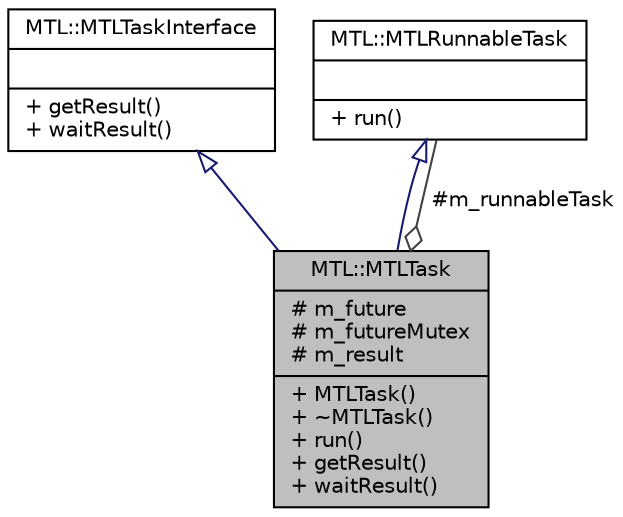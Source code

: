 digraph "MTL::MTLTask"
{
 // LATEX_PDF_SIZE
  edge [fontname="Helvetica",fontsize="10",labelfontname="Helvetica",labelfontsize="10"];
  node [fontname="Helvetica",fontsize="10",shape=record];
  Node1 [label="{MTL::MTLTask\n|# m_future\l# m_futureMutex\l# m_result\l|+ MTLTask()\l+ ~MTLTask()\l+ run()\l+ getResult()\l+ waitResult()\l}",height=0.2,width=0.4,color="black", fillcolor="grey75", style="filled", fontcolor="black",tooltip="The Class that represent a task."];
  Node2 -> Node1 [dir="back",color="midnightblue",fontsize="10",style="solid",arrowtail="onormal"];
  Node2 [label="{MTL::MTLTaskInterface\n||+ getResult()\l+ waitResult()\l}",height=0.2,width=0.4,color="black", fillcolor="white", style="filled",URL="$d5/d46/classMTL_1_1MTLTaskInterface.html",tooltip="The MTLTaskInterface Interface Class."];
  Node3 -> Node1 [dir="back",color="midnightblue",fontsize="10",style="solid",arrowtail="onormal"];
  Node3 [label="{MTL::MTLRunnableTask\n||+ run()\l}",height=0.2,width=0.4,color="black", fillcolor="white", style="filled",URL="$d1/db2/classMTL_1_1MTLRunnableTask.html",tooltip="Runnable Task Interface."];
  Node3 -> Node1 [color="grey25",fontsize="10",style="solid",label=" #m_runnableTask" ,arrowhead="odiamond"];
}
